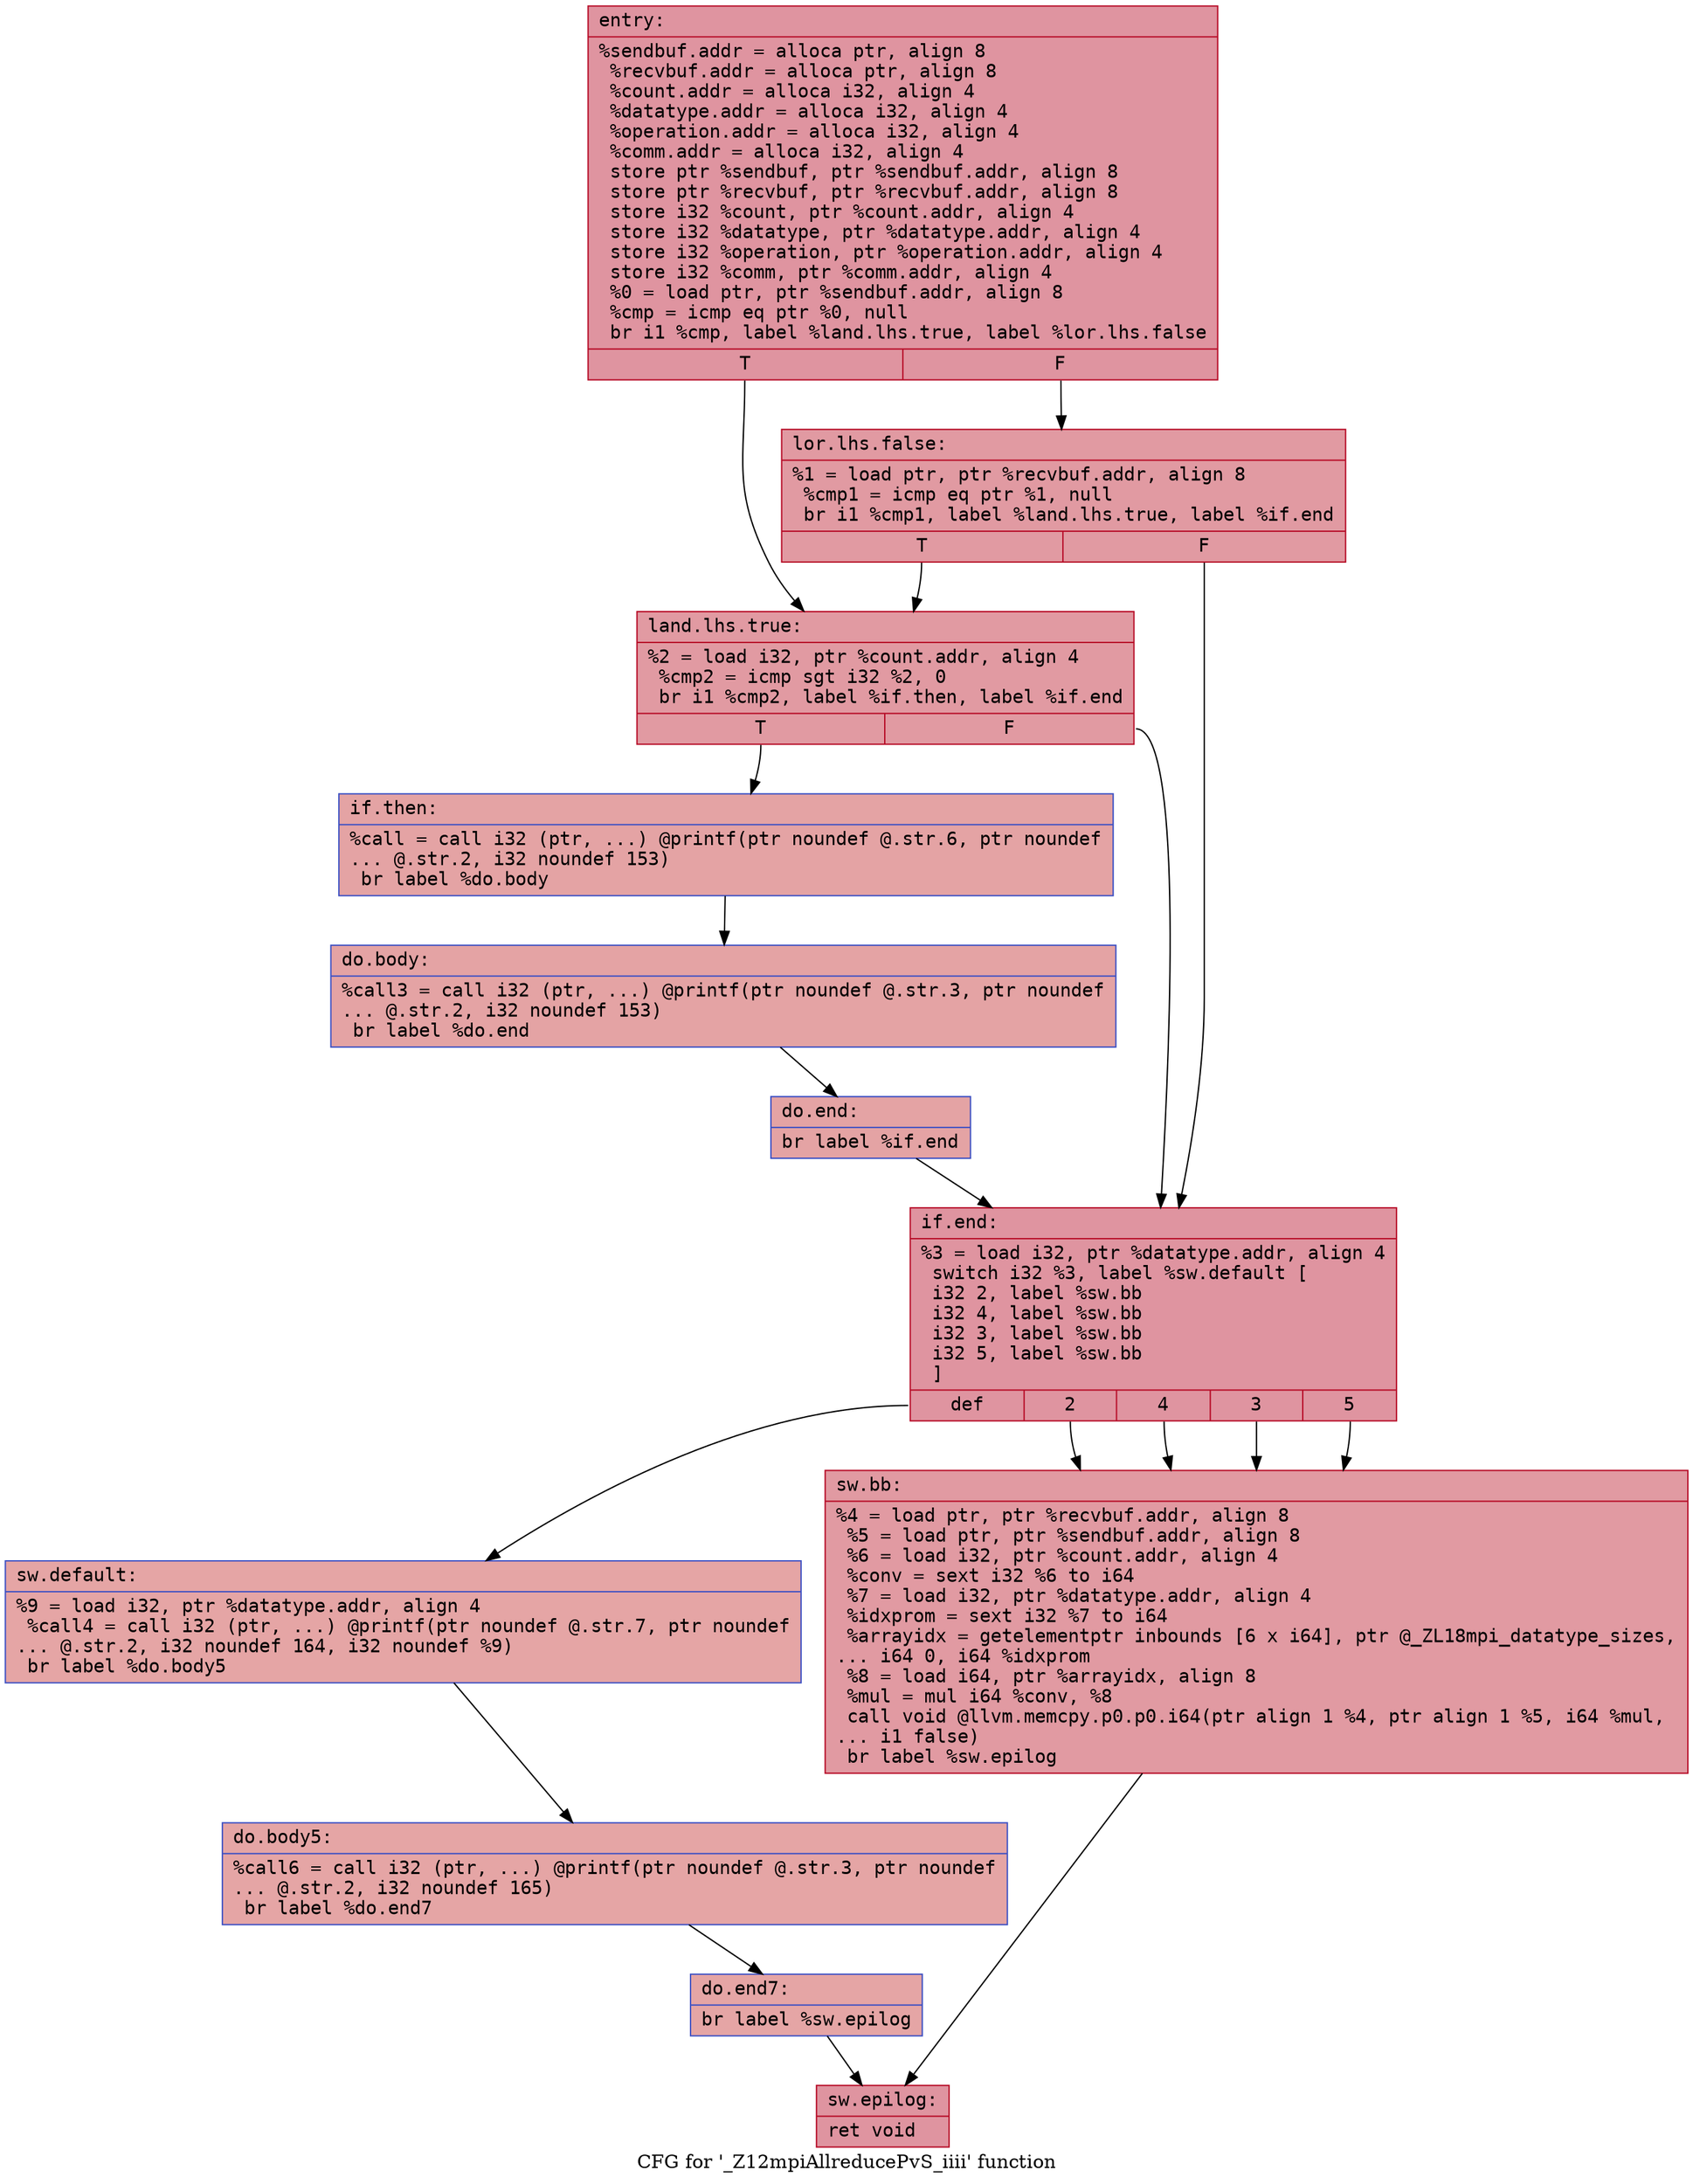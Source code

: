 digraph "CFG for '_Z12mpiAllreducePvS_iiii' function" {
	label="CFG for '_Z12mpiAllreducePvS_iiii' function";

	Node0x55ce0029ae00 [shape=record,color="#b70d28ff", style=filled, fillcolor="#b70d2870" fontname="Courier",label="{entry:\l|  %sendbuf.addr = alloca ptr, align 8\l  %recvbuf.addr = alloca ptr, align 8\l  %count.addr = alloca i32, align 4\l  %datatype.addr = alloca i32, align 4\l  %operation.addr = alloca i32, align 4\l  %comm.addr = alloca i32, align 4\l  store ptr %sendbuf, ptr %sendbuf.addr, align 8\l  store ptr %recvbuf, ptr %recvbuf.addr, align 8\l  store i32 %count, ptr %count.addr, align 4\l  store i32 %datatype, ptr %datatype.addr, align 4\l  store i32 %operation, ptr %operation.addr, align 4\l  store i32 %comm, ptr %comm.addr, align 4\l  %0 = load ptr, ptr %sendbuf.addr, align 8\l  %cmp = icmp eq ptr %0, null\l  br i1 %cmp, label %land.lhs.true, label %lor.lhs.false\l|{<s0>T|<s1>F}}"];
	Node0x55ce0029ae00:s0 -> Node0x55ce0029bb60[tooltip="entry -> land.lhs.true\nProbability 37.50%" ];
	Node0x55ce0029ae00:s1 -> Node0x55ce0029bbe0[tooltip="entry -> lor.lhs.false\nProbability 62.50%" ];
	Node0x55ce0029bbe0 [shape=record,color="#b70d28ff", style=filled, fillcolor="#bb1b2c70" fontname="Courier",label="{lor.lhs.false:\l|  %1 = load ptr, ptr %recvbuf.addr, align 8\l  %cmp1 = icmp eq ptr %1, null\l  br i1 %cmp1, label %land.lhs.true, label %if.end\l|{<s0>T|<s1>F}}"];
	Node0x55ce0029bbe0:s0 -> Node0x55ce0029bb60[tooltip="lor.lhs.false -> land.lhs.true\nProbability 37.50%" ];
	Node0x55ce0029bbe0:s1 -> Node0x55ce0029be40[tooltip="lor.lhs.false -> if.end\nProbability 62.50%" ];
	Node0x55ce0029bb60 [shape=record,color="#b70d28ff", style=filled, fillcolor="#bb1b2c70" fontname="Courier",label="{land.lhs.true:\l|  %2 = load i32, ptr %count.addr, align 4\l  %cmp2 = icmp sgt i32 %2, 0\l  br i1 %cmp2, label %if.then, label %if.end\l|{<s0>T|<s1>F}}"];
	Node0x55ce0029bb60:s0 -> Node0x55ce0029c090[tooltip="land.lhs.true -> if.then\nProbability 62.50%" ];
	Node0x55ce0029bb60:s1 -> Node0x55ce0029be40[tooltip="land.lhs.true -> if.end\nProbability 37.50%" ];
	Node0x55ce0029c090 [shape=record,color="#3d50c3ff", style=filled, fillcolor="#c32e3170" fontname="Courier",label="{if.then:\l|  %call = call i32 (ptr, ...) @printf(ptr noundef @.str.6, ptr noundef\l... @.str.2, i32 noundef 153)\l  br label %do.body\l}"];
	Node0x55ce0029c090 -> Node0x55ce0029c250[tooltip="if.then -> do.body\nProbability 100.00%" ];
	Node0x55ce0029c250 [shape=record,color="#3d50c3ff", style=filled, fillcolor="#c32e3170" fontname="Courier",label="{do.body:\l|  %call3 = call i32 (ptr, ...) @printf(ptr noundef @.str.3, ptr noundef\l... @.str.2, i32 noundef 153)\l  br label %do.end\l}"];
	Node0x55ce0029c250 -> Node0x55ce0029c480[tooltip="do.body -> do.end\nProbability 100.00%" ];
	Node0x55ce0029c480 [shape=record,color="#3d50c3ff", style=filled, fillcolor="#c32e3170" fontname="Courier",label="{do.end:\l|  br label %if.end\l}"];
	Node0x55ce0029c480 -> Node0x55ce0029be40[tooltip="do.end -> if.end\nProbability 100.00%" ];
	Node0x55ce0029be40 [shape=record,color="#b70d28ff", style=filled, fillcolor="#b70d2870" fontname="Courier",label="{if.end:\l|  %3 = load i32, ptr %datatype.addr, align 4\l  switch i32 %3, label %sw.default [\l    i32 2, label %sw.bb\l    i32 4, label %sw.bb\l    i32 3, label %sw.bb\l    i32 5, label %sw.bb\l  ]\l|{<s0>def|<s1>2|<s2>4|<s3>3|<s4>5}}"];
	Node0x55ce0029be40:s0 -> Node0x55ce0029c650[tooltip="if.end -> sw.default\nProbability 20.00%" ];
	Node0x55ce0029be40:s1 -> Node0x55ce0029c9f0[tooltip="if.end -> sw.bb\nProbability 80.00%" ];
	Node0x55ce0029be40:s2 -> Node0x55ce0029c9f0[tooltip="if.end -> sw.bb\nProbability 80.00%" ];
	Node0x55ce0029be40:s3 -> Node0x55ce0029c9f0[tooltip="if.end -> sw.bb\nProbability 80.00%" ];
	Node0x55ce0029be40:s4 -> Node0x55ce0029c9f0[tooltip="if.end -> sw.bb\nProbability 80.00%" ];
	Node0x55ce0029c9f0 [shape=record,color="#b70d28ff", style=filled, fillcolor="#bb1b2c70" fontname="Courier",label="{sw.bb:\l|  %4 = load ptr, ptr %recvbuf.addr, align 8\l  %5 = load ptr, ptr %sendbuf.addr, align 8\l  %6 = load i32, ptr %count.addr, align 4\l  %conv = sext i32 %6 to i64\l  %7 = load i32, ptr %datatype.addr, align 4\l  %idxprom = sext i32 %7 to i64\l  %arrayidx = getelementptr inbounds [6 x i64], ptr @_ZL18mpi_datatype_sizes,\l... i64 0, i64 %idxprom\l  %8 = load i64, ptr %arrayidx, align 8\l  %mul = mul i64 %conv, %8\l  call void @llvm.memcpy.p0.p0.i64(ptr align 1 %4, ptr align 1 %5, i64 %mul,\l... i1 false)\l  br label %sw.epilog\l}"];
	Node0x55ce0029c9f0 -> Node0x55ce0029d340[tooltip="sw.bb -> sw.epilog\nProbability 100.00%" ];
	Node0x55ce0029c650 [shape=record,color="#3d50c3ff", style=filled, fillcolor="#c5333470" fontname="Courier",label="{sw.default:\l|  %9 = load i32, ptr %datatype.addr, align 4\l  %call4 = call i32 (ptr, ...) @printf(ptr noundef @.str.7, ptr noundef\l... @.str.2, i32 noundef 164, i32 noundef %9)\l  br label %do.body5\l}"];
	Node0x55ce0029c650 -> Node0x55ce0029d5d0[tooltip="sw.default -> do.body5\nProbability 100.00%" ];
	Node0x55ce0029d5d0 [shape=record,color="#3d50c3ff", style=filled, fillcolor="#c5333470" fontname="Courier",label="{do.body5:\l|  %call6 = call i32 (ptr, ...) @printf(ptr noundef @.str.3, ptr noundef\l... @.str.2, i32 noundef 165)\l  br label %do.end7\l}"];
	Node0x55ce0029d5d0 -> Node0x55ce0029d820[tooltip="do.body5 -> do.end7\nProbability 100.00%" ];
	Node0x55ce0029d820 [shape=record,color="#3d50c3ff", style=filled, fillcolor="#c5333470" fontname="Courier",label="{do.end7:\l|  br label %sw.epilog\l}"];
	Node0x55ce0029d820 -> Node0x55ce0029d340[tooltip="do.end7 -> sw.epilog\nProbability 100.00%" ];
	Node0x55ce0029d340 [shape=record,color="#b70d28ff", style=filled, fillcolor="#b70d2870" fontname="Courier",label="{sw.epilog:\l|  ret void\l}"];
}
